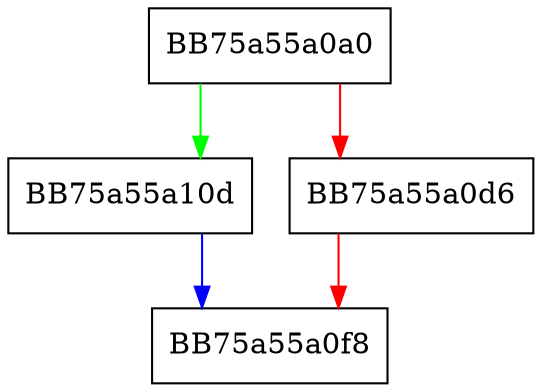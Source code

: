 digraph VisitForScan {
  node [shape="box"];
  graph [splines=ortho];
  BB75a55a0a0 -> BB75a55a10d [color="green"];
  BB75a55a0a0 -> BB75a55a0d6 [color="red"];
  BB75a55a0d6 -> BB75a55a0f8 [color="red"];
  BB75a55a10d -> BB75a55a0f8 [color="blue"];
}
